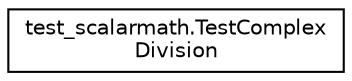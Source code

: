 digraph "Graphical Class Hierarchy"
{
 // LATEX_PDF_SIZE
  edge [fontname="Helvetica",fontsize="10",labelfontname="Helvetica",labelfontsize="10"];
  node [fontname="Helvetica",fontsize="10",shape=record];
  rankdir="LR";
  Node0 [label="test_scalarmath.TestComplex\lDivision",height=0.2,width=0.4,color="black", fillcolor="white", style="filled",URL="$classtest__scalarmath_1_1TestComplexDivision.html",tooltip=" "];
}
